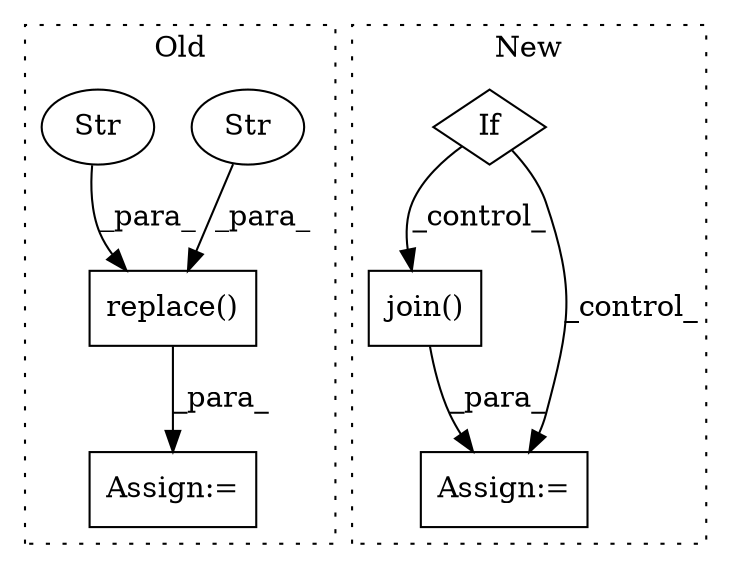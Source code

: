 digraph G {
subgraph cluster0 {
1 [label="replace()" a="75" s="1696,1718" l="14,1" shape="box"];
4 [label="Str" a="66" s="1716" l="2" shape="ellipse"];
5 [label="Str" a="66" s="1710" l="4" shape="ellipse"];
7 [label="Assign:=" a="68" s="1693" l="3" shape="box"];
label = "Old";
style="dotted";
}
subgraph cluster1 {
2 [label="join()" a="75" s="2012,2122" l="13,38" shape="box"];
3 [label="Assign:=" a="68" s="2009" l="3" shape="box"];
6 [label="If" a="96" s="1696" l="3" shape="diamond"];
label = "New";
style="dotted";
}
1 -> 7 [label="_para_"];
2 -> 3 [label="_para_"];
4 -> 1 [label="_para_"];
5 -> 1 [label="_para_"];
6 -> 3 [label="_control_"];
6 -> 2 [label="_control_"];
}